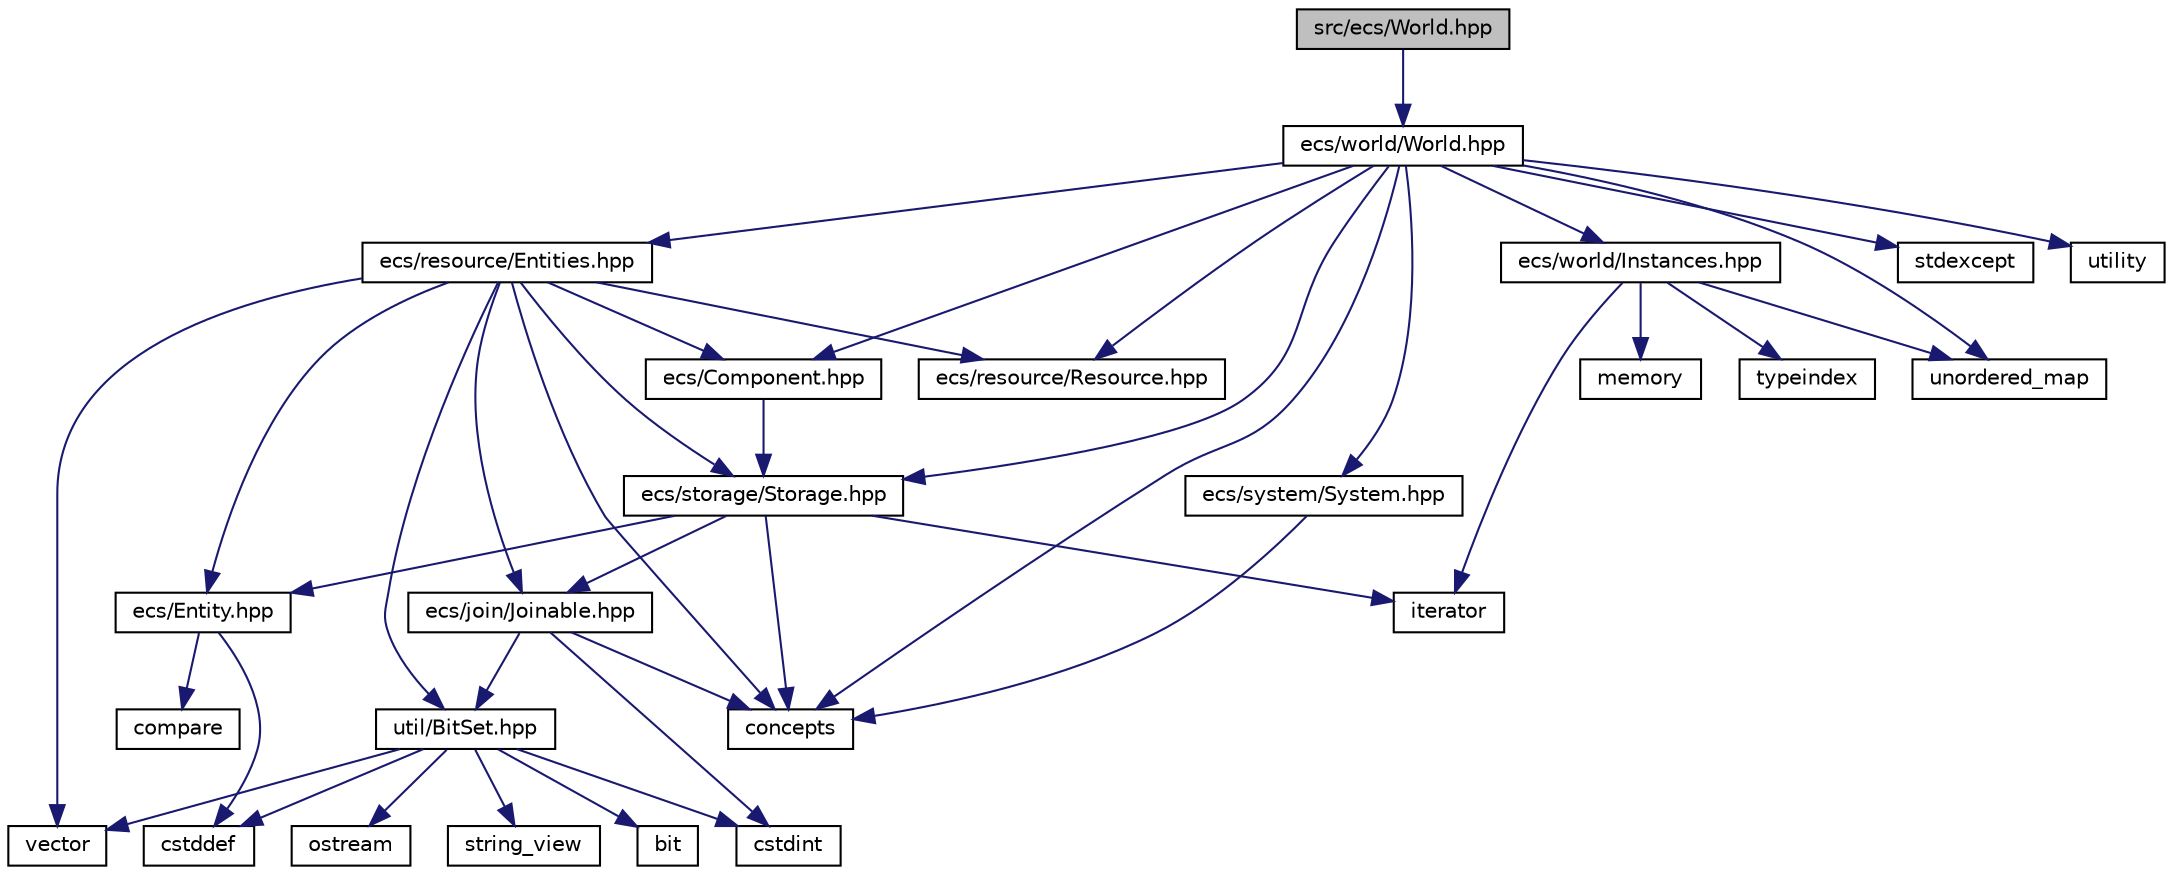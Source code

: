 digraph "src/ecs/World.hpp"
{
 // LATEX_PDF_SIZE
  edge [fontname="Helvetica",fontsize="10",labelfontname="Helvetica",labelfontsize="10"];
  node [fontname="Helvetica",fontsize="10",shape=record];
  Node1 [label="src/ecs/World.hpp",height=0.2,width=0.4,color="black", fillcolor="grey75", style="filled", fontcolor="black",tooltip=" "];
  Node1 -> Node2 [color="midnightblue",fontsize="10",style="solid",fontname="Helvetica"];
  Node2 [label="ecs/world/World.hpp",height=0.2,width=0.4,color="black", fillcolor="white", style="filled",URL="$world_2_world_8hpp.html",tooltip=" "];
  Node2 -> Node3 [color="midnightblue",fontsize="10",style="solid",fontname="Helvetica"];
  Node3 [label="ecs/Component.hpp",height=0.2,width=0.4,color="black", fillcolor="white", style="filled",URL="$_component_8hpp.html",tooltip=" "];
  Node3 -> Node4 [color="midnightblue",fontsize="10",style="solid",fontname="Helvetica"];
  Node4 [label="ecs/storage/Storage.hpp",height=0.2,width=0.4,color="black", fillcolor="white", style="filled",URL="$storage_2_storage_8hpp.html",tooltip=" "];
  Node4 -> Node5 [color="midnightblue",fontsize="10",style="solid",fontname="Helvetica"];
  Node5 [label="ecs/Entity.hpp",height=0.2,width=0.4,color="black", fillcolor="white", style="filled",URL="$_entity_8hpp.html",tooltip=" "];
  Node5 -> Node6 [color="midnightblue",fontsize="10",style="solid",fontname="Helvetica"];
  Node6 [label="compare",height=0.2,width=0.4,color="black", fillcolor="white", style="filled",URL="/home/runner/work/Bomberman-Global-Offensive/Bomberman-Global-Offensive/doc/external/cppreference-doxygen-web.tag.xml$cpp/header/compare.html",tooltip=" "];
  Node5 -> Node7 [color="midnightblue",fontsize="10",style="solid",fontname="Helvetica"];
  Node7 [label="cstddef",height=0.2,width=0.4,color="black", fillcolor="white", style="filled",URL="/home/runner/work/Bomberman-Global-Offensive/Bomberman-Global-Offensive/doc/external/cppreference-doxygen-web.tag.xml$cpp/header/cstddef.html",tooltip=" "];
  Node4 -> Node8 [color="midnightblue",fontsize="10",style="solid",fontname="Helvetica"];
  Node8 [label="ecs/join/Joinable.hpp",height=0.2,width=0.4,color="black", fillcolor="white", style="filled",URL="$_joinable_8hpp.html",tooltip=" "];
  Node8 -> Node9 [color="midnightblue",fontsize="10",style="solid",fontname="Helvetica"];
  Node9 [label="util/BitSet.hpp",height=0.2,width=0.4,color="black", fillcolor="white", style="filled",URL="$_bit_set_8hpp.html",tooltip=" "];
  Node9 -> Node10 [color="midnightblue",fontsize="10",style="solid",fontname="Helvetica"];
  Node10 [label="bit",height=0.2,width=0.4,color="black", fillcolor="white", style="filled",URL="/home/runner/work/Bomberman-Global-Offensive/Bomberman-Global-Offensive/doc/external/cppreference-doxygen-web.tag.xml$cpp/header/bit.html",tooltip=" "];
  Node9 -> Node7 [color="midnightblue",fontsize="10",style="solid",fontname="Helvetica"];
  Node9 -> Node11 [color="midnightblue",fontsize="10",style="solid",fontname="Helvetica"];
  Node11 [label="cstdint",height=0.2,width=0.4,color="black", fillcolor="white", style="filled",URL="/home/runner/work/Bomberman-Global-Offensive/Bomberman-Global-Offensive/doc/external/cppreference-doxygen-web.tag.xml$cpp/header/cstdint.html",tooltip=" "];
  Node9 -> Node12 [color="midnightblue",fontsize="10",style="solid",fontname="Helvetica"];
  Node12 [label="ostream",height=0.2,width=0.4,color="black", fillcolor="white", style="filled",URL="/home/runner/work/Bomberman-Global-Offensive/Bomberman-Global-Offensive/doc/external/cppreference-doxygen-web.tag.xml$cpp/header/ostream.html",tooltip=" "];
  Node9 -> Node13 [color="midnightblue",fontsize="10",style="solid",fontname="Helvetica"];
  Node13 [label="vector",height=0.2,width=0.4,color="black", fillcolor="white", style="filled",URL="/home/runner/work/Bomberman-Global-Offensive/Bomberman-Global-Offensive/doc/external/cppreference-doxygen-web.tag.xml$cpp/header/vector.html",tooltip=" "];
  Node9 -> Node14 [color="midnightblue",fontsize="10",style="solid",fontname="Helvetica"];
  Node14 [label="string_view",height=0.2,width=0.4,color="black", fillcolor="white", style="filled",URL="/home/runner/work/Bomberman-Global-Offensive/Bomberman-Global-Offensive/doc/external/cppreference-doxygen-web.tag.xml$cpp/header/string_view.html",tooltip=" "];
  Node8 -> Node15 [color="midnightblue",fontsize="10",style="solid",fontname="Helvetica"];
  Node15 [label="concepts",height=0.2,width=0.4,color="black", fillcolor="white", style="filled",URL="/home/runner/work/Bomberman-Global-Offensive/Bomberman-Global-Offensive/doc/external/cppreference-doxygen-web.tag.xml$cpp/header/concepts.html",tooltip=" "];
  Node8 -> Node11 [color="midnightblue",fontsize="10",style="solid",fontname="Helvetica"];
  Node4 -> Node15 [color="midnightblue",fontsize="10",style="solid",fontname="Helvetica"];
  Node4 -> Node16 [color="midnightblue",fontsize="10",style="solid",fontname="Helvetica"];
  Node16 [label="iterator",height=0.2,width=0.4,color="black", fillcolor="white", style="filled",URL="/home/runner/work/Bomberman-Global-Offensive/Bomberman-Global-Offensive/doc/external/cppreference-doxygen-web.tag.xml$cpp/header/iterator.html",tooltip=" "];
  Node2 -> Node17 [color="midnightblue",fontsize="10",style="solid",fontname="Helvetica"];
  Node17 [label="ecs/resource/Entities.hpp",height=0.2,width=0.4,color="black", fillcolor="white", style="filled",URL="$_entities_8hpp.html",tooltip=" "];
  Node17 -> Node3 [color="midnightblue",fontsize="10",style="solid",fontname="Helvetica"];
  Node17 -> Node5 [color="midnightblue",fontsize="10",style="solid",fontname="Helvetica"];
  Node17 -> Node8 [color="midnightblue",fontsize="10",style="solid",fontname="Helvetica"];
  Node17 -> Node18 [color="midnightblue",fontsize="10",style="solid",fontname="Helvetica"];
  Node18 [label="ecs/resource/Resource.hpp",height=0.2,width=0.4,color="black", fillcolor="white", style="filled",URL="$_resource_8hpp.html",tooltip=" "];
  Node17 -> Node4 [color="midnightblue",fontsize="10",style="solid",fontname="Helvetica"];
  Node17 -> Node9 [color="midnightblue",fontsize="10",style="solid",fontname="Helvetica"];
  Node17 -> Node15 [color="midnightblue",fontsize="10",style="solid",fontname="Helvetica"];
  Node17 -> Node13 [color="midnightblue",fontsize="10",style="solid",fontname="Helvetica"];
  Node2 -> Node18 [color="midnightblue",fontsize="10",style="solid",fontname="Helvetica"];
  Node2 -> Node4 [color="midnightblue",fontsize="10",style="solid",fontname="Helvetica"];
  Node2 -> Node19 [color="midnightblue",fontsize="10",style="solid",fontname="Helvetica"];
  Node19 [label="ecs/system/System.hpp",height=0.2,width=0.4,color="black", fillcolor="white", style="filled",URL="$system_2_system_8hpp.html",tooltip=" "];
  Node19 -> Node15 [color="midnightblue",fontsize="10",style="solid",fontname="Helvetica"];
  Node2 -> Node20 [color="midnightblue",fontsize="10",style="solid",fontname="Helvetica"];
  Node20 [label="ecs/world/Instances.hpp",height=0.2,width=0.4,color="black", fillcolor="white", style="filled",URL="$_instances_8hpp.html",tooltip=" "];
  Node20 -> Node16 [color="midnightblue",fontsize="10",style="solid",fontname="Helvetica"];
  Node20 -> Node21 [color="midnightblue",fontsize="10",style="solid",fontname="Helvetica"];
  Node21 [label="memory",height=0.2,width=0.4,color="black", fillcolor="white", style="filled",URL="/home/runner/work/Bomberman-Global-Offensive/Bomberman-Global-Offensive/doc/external/cppreference-doxygen-web.tag.xml$cpp/header/memory.html",tooltip=" "];
  Node20 -> Node22 [color="midnightblue",fontsize="10",style="solid",fontname="Helvetica"];
  Node22 [label="typeindex",height=0.2,width=0.4,color="black", fillcolor="white", style="filled",URL="/home/runner/work/Bomberman-Global-Offensive/Bomberman-Global-Offensive/doc/external/cppreference-doxygen-web.tag.xml$cpp/header/typeindex.html",tooltip=" "];
  Node20 -> Node23 [color="midnightblue",fontsize="10",style="solid",fontname="Helvetica"];
  Node23 [label="unordered_map",height=0.2,width=0.4,color="black", fillcolor="white", style="filled",URL="/home/runner/work/Bomberman-Global-Offensive/Bomberman-Global-Offensive/doc/external/cppreference-doxygen-web.tag.xml$cpp/header/unordered_map.html",tooltip=" "];
  Node2 -> Node15 [color="midnightblue",fontsize="10",style="solid",fontname="Helvetica"];
  Node2 -> Node24 [color="midnightblue",fontsize="10",style="solid",fontname="Helvetica"];
  Node24 [label="stdexcept",height=0.2,width=0.4,color="black", fillcolor="white", style="filled",URL="/home/runner/work/Bomberman-Global-Offensive/Bomberman-Global-Offensive/doc/external/cppreference-doxygen-web.tag.xml$cpp/header/stdexcept.html",tooltip=" "];
  Node2 -> Node25 [color="midnightblue",fontsize="10",style="solid",fontname="Helvetica"];
  Node25 [label="utility",height=0.2,width=0.4,color="black", fillcolor="white", style="filled",URL="/home/runner/work/Bomberman-Global-Offensive/Bomberman-Global-Offensive/doc/external/cppreference-doxygen-web.tag.xml$cpp/header/utility.html",tooltip=" "];
  Node2 -> Node23 [color="midnightblue",fontsize="10",style="solid",fontname="Helvetica"];
}
